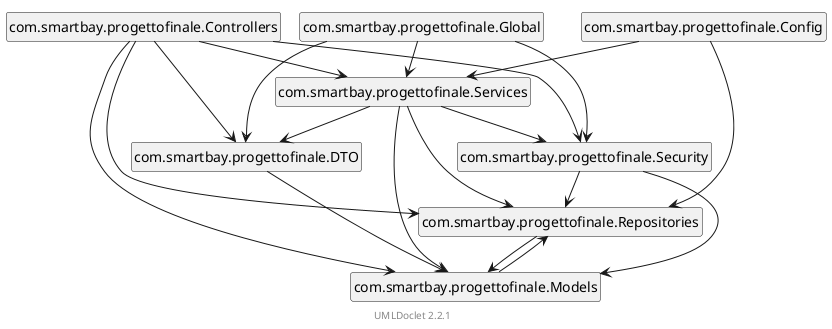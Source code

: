 @startuml
    ' Copyright to this UML and generated images belongs to the author of the corresponding Java sources.

    ' This UML was generated by UMLDoclet (C) Copyright 2016-2025 Talsma ICT.
    ' UMLDoclet 2.2.1 is licensed under the Apache License, version 2.0
    ' and contains parts of PlantUML 1.2024.7 (ASL) Copyright 2009-2025, Arnaud Roques.

    !pragma layout smetana
    skinparam backgroundcolor transparent
    set namespaceSeparator none
    hide circle
    hide empty fields
    hide empty methods

    com.smartbay.progettofinale.Security --> com.smartbay.progettofinale.Repositories
    com.smartbay.progettofinale.Security --> com.smartbay.progettofinale.Models
    com.smartbay.progettofinale.Controllers --> com.smartbay.progettofinale.Services
    com.smartbay.progettofinale.Controllers --> com.smartbay.progettofinale.Repositories
    com.smartbay.progettofinale.Controllers --> com.smartbay.progettofinale.DTO
    com.smartbay.progettofinale.Controllers --> com.smartbay.progettofinale.Models
    com.smartbay.progettofinale.Controllers --> com.smartbay.progettofinale.Security
    com.smartbay.progettofinale.Models --> com.smartbay.progettofinale.Repositories
    com.smartbay.progettofinale.Global --> com.smartbay.progettofinale.Services
    com.smartbay.progettofinale.Global --> com.smartbay.progettofinale.Security
    com.smartbay.progettofinale.Global --> com.smartbay.progettofinale.DTO
    com.smartbay.progettofinale.Repositories --> com.smartbay.progettofinale.Models
    com.smartbay.progettofinale.DTO --> com.smartbay.progettofinale.Models
    com.smartbay.progettofinale.Services --> com.smartbay.progettofinale.Repositories
    com.smartbay.progettofinale.Services --> com.smartbay.progettofinale.Models
    com.smartbay.progettofinale.Services --> com.smartbay.progettofinale.DTO
    com.smartbay.progettofinale.Services --> com.smartbay.progettofinale.Security
    com.smartbay.progettofinale.Config --> com.smartbay.progettofinale.Services
    com.smartbay.progettofinale.Config --> com.smartbay.progettofinale.Repositories

    ' Package links
    class "com.smartbay.progettofinale.Security" [[com/smartbay/progettofinale/Security/package-summary.html]] {
    }
    class "com.smartbay.progettofinale.Repositories" [[com/smartbay/progettofinale/Repositories/package-summary.html]] {
    }
    class "com.smartbay.progettofinale.Models" [[com/smartbay/progettofinale/Models/package-summary.html]] {
    }
    class "com.smartbay.progettofinale.Controllers" [[com/smartbay/progettofinale/Controllers/package-summary.html]] {
    }
    class "com.smartbay.progettofinale.Services" [[com/smartbay/progettofinale/Services/package-summary.html]] {
    }
    class "com.smartbay.progettofinale.DTO" [[com/smartbay/progettofinale/DTO/package-summary.html]] {
    }
    class "com.smartbay.progettofinale.Global" [[com/smartbay/progettofinale/Global/package-summary.html]] {
    }
    class "com.smartbay.progettofinale.Config" [[com/smartbay/progettofinale/Config/package-summary.html]] {
    }

    <style>
        footer {
            HyperLinkColor #8
            HyperLinkUnderlineThickness 0
        }
    </style>
    footer \n[[https://github.com/talsma-ict/umldoclet UMLDoclet 2.2.1]]
    ' Generated 2025-08-29T16:57:39.770376457+02:00[Europe/Rome]
@enduml
